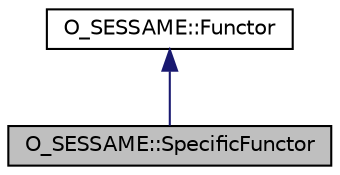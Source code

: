 digraph "O_SESSAME::SpecificFunctor"
{
  edge [fontname="Helvetica",fontsize="10",labelfontname="Helvetica",labelfontsize="10"];
  node [fontname="Helvetica",fontsize="10",shape=record];
  Node1 [label="O_SESSAME::SpecificFunctor",height=0.2,width=0.4,color="black", fillcolor="grey75", style="filled", fontcolor="black"];
  Node2 -> Node1 [dir="back",color="midnightblue",fontsize="10",style="solid",fontname="Helvetica"];
  Node2 [label="O_SESSAME::Functor",height=0.2,width=0.4,color="black", fillcolor="white", style="filled",URL="$classO__SESSAME_1_1Functor.html",tooltip="Abstract class to hold the pointer to an force calculating functor.A Function Object, or Functor (the two terms are synonymous) is simply any object that can be called as if it is a function. It is used to define a call-back function that evaluates any algorithm that takes the defined inputs and returns a vector of values. Examples of usage include evaluating a disturbance force or torque given the current time, orbit state, and attitude state. The returned vector will then be the 3 forces (or torques). "];
}
